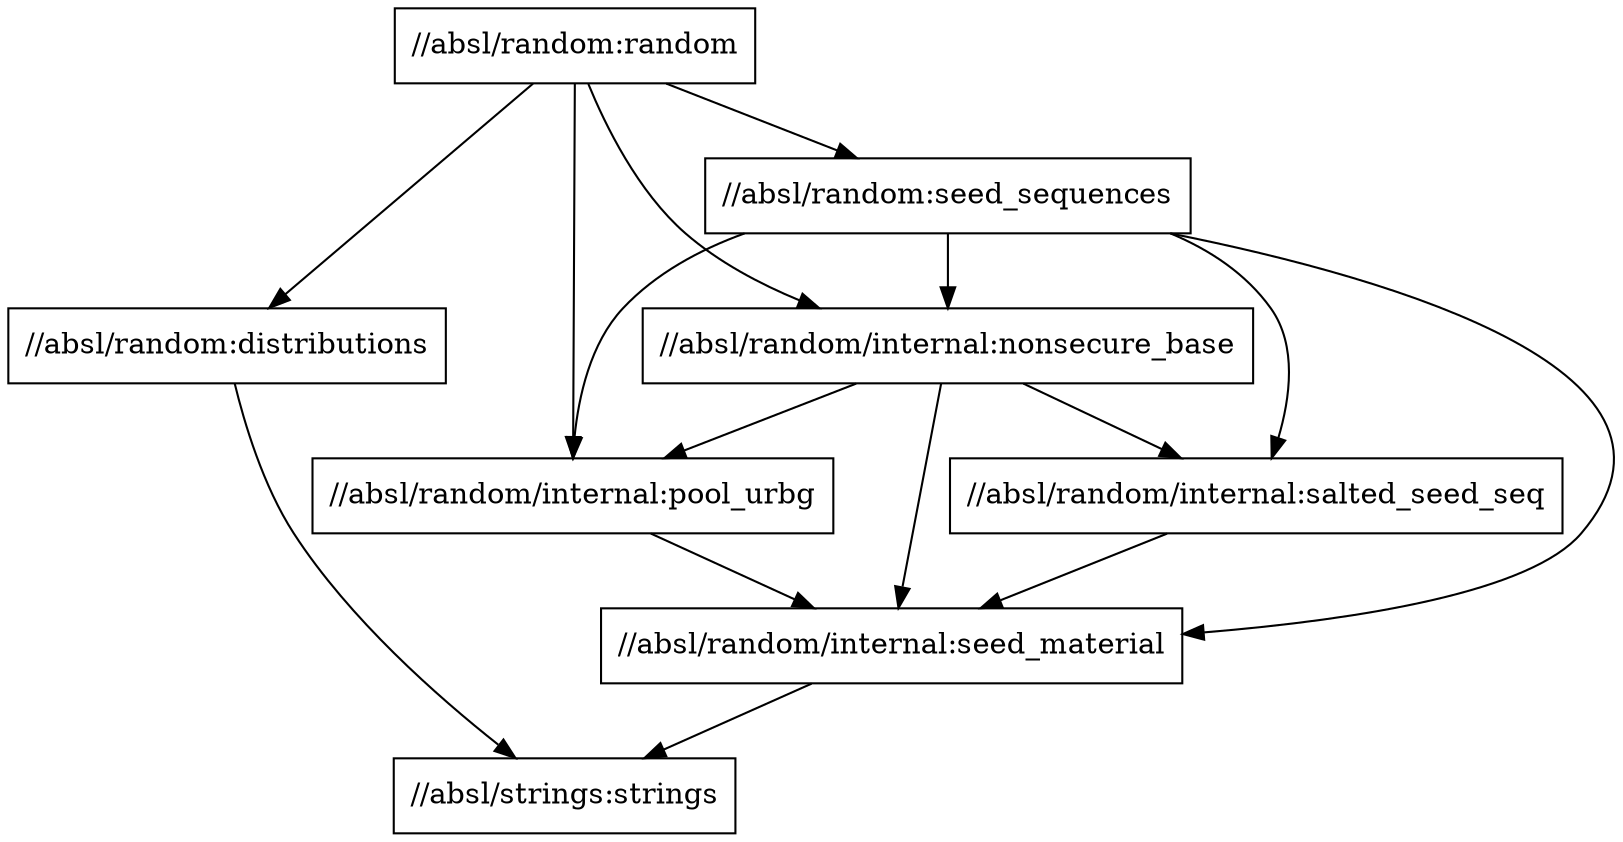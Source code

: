 digraph mygraph {
  node [shape=box];
  "//absl/random:random"
  "//absl/random:random" -> "//absl/random:distributions"
  "//absl/random:random" -> "//absl/random:seed_sequences"
  "//absl/random:random" -> "//absl/random/internal:pool_urbg"
  "//absl/random:random" -> "//absl/random/internal:nonsecure_base"
  "//absl/random:distributions"
  "//absl/random:distributions" -> "//absl/strings:strings"
  "//absl/random:seed_sequences"
  "//absl/random:seed_sequences" -> "//absl/random/internal:seed_material"
  "//absl/random:seed_sequences" -> "//absl/random/internal:salted_seed_seq"
  "//absl/random:seed_sequences" -> "//absl/random/internal:pool_urbg"
  "//absl/random:seed_sequences" -> "//absl/random/internal:nonsecure_base"
  "//absl/random/internal:nonsecure_base"
  "//absl/random/internal:nonsecure_base" -> "//absl/random/internal:pool_urbg"
  "//absl/random/internal:nonsecure_base" -> "//absl/random/internal:salted_seed_seq"
  "//absl/random/internal:nonsecure_base" -> "//absl/random/internal:seed_material"
  "//absl/random/internal:pool_urbg"
  "//absl/random/internal:pool_urbg" -> "//absl/random/internal:seed_material"
  "//absl/random/internal:salted_seed_seq"
  "//absl/random/internal:salted_seed_seq" -> "//absl/random/internal:seed_material"
  "//absl/random/internal:seed_material"
  "//absl/random/internal:seed_material" -> "//absl/strings:strings"
  "//absl/strings:strings"
}
